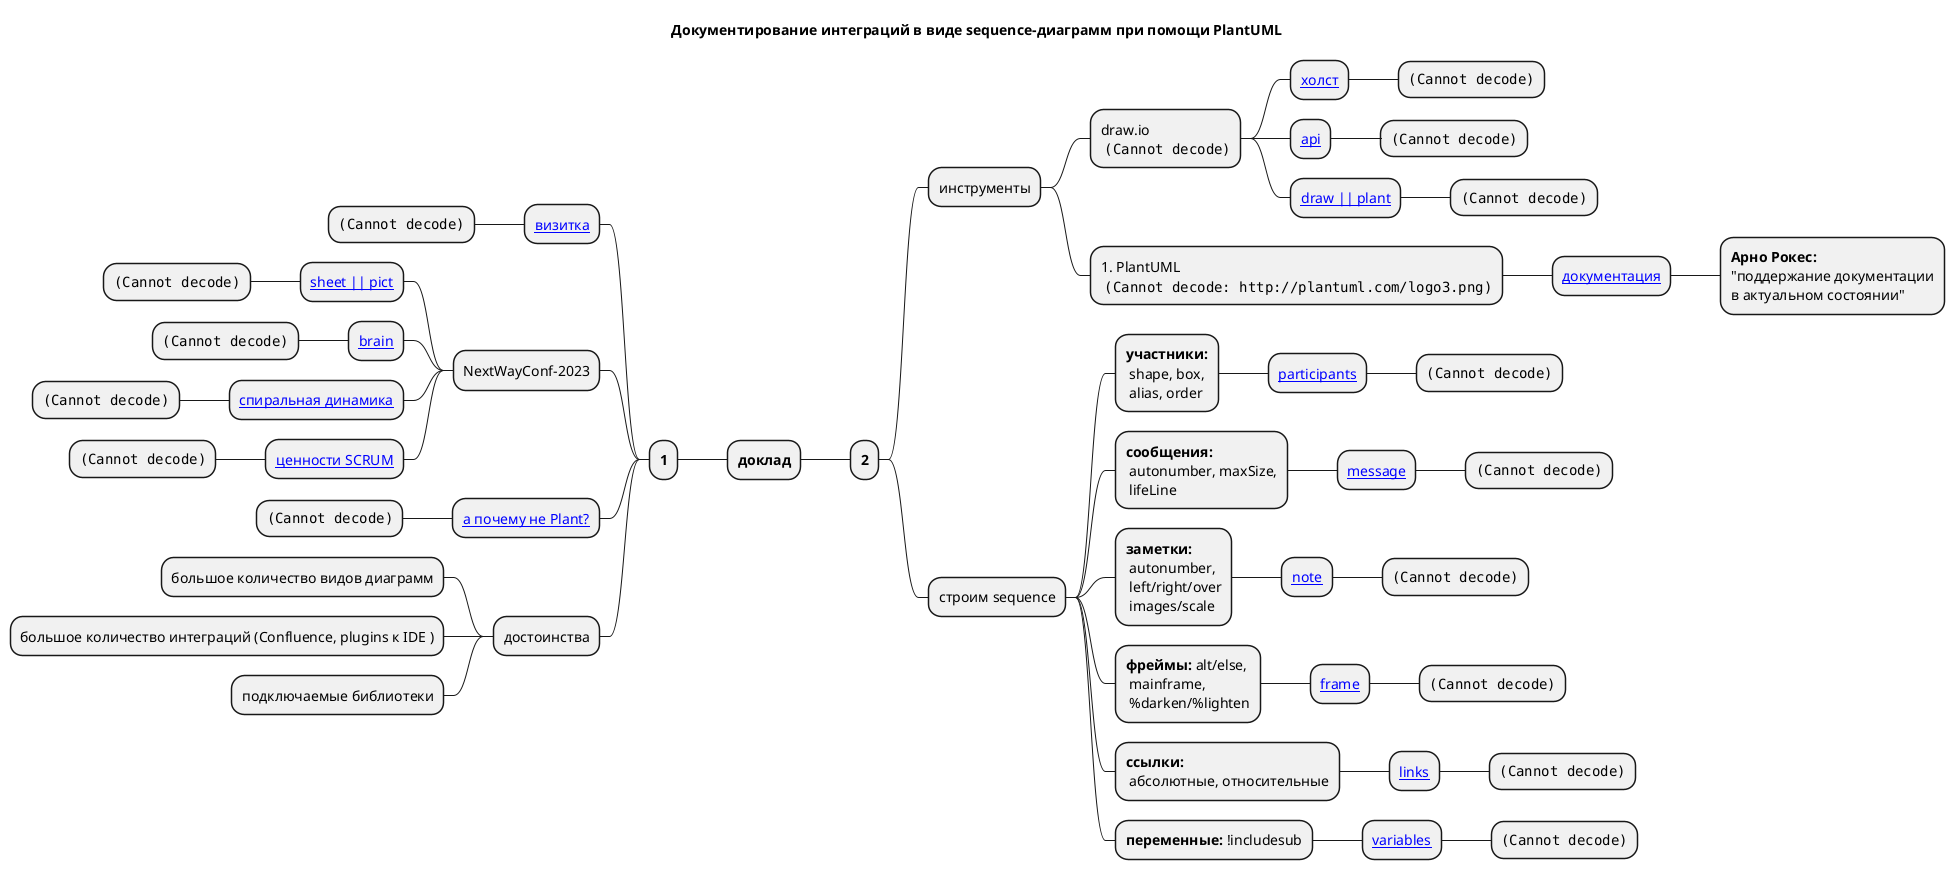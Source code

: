 @startmindmap
'https://plantuml.com/mindmap-diagram
skinparam wrapWidth 1000

title Документирование интеграций в виде sequence-диаграмм при помощи PlantUML

* **доклад**
left side
** **1**
*** [[/images/about_me.png визитка]]
**** <img:/images/about_me.png{scale=0.03}>
*** NextWayConf-2023
**** [[/images/sheet.png sheet || pict]]
***** <img:/images/sheet.png{scale=0.03}>
**** [[/images/brain.png brain]]
***** <img:/images/brain.png{scale=0.03}>
**** [[/images/spiral.png cпиральная динамика]]
***** <img:/images/spiral.png{scale=0.03}>
**** [[/images/scrum.png ценности SCRUM]]
***** <img:/images/scrum.png{scale=0.03}>
*** [[/images/scrum.png а почему не Plant?]]
**** <img:/images/plant.png{scale=0.03}>
right side
** **2**
*** инструменты
**** draw.io \n <img:/images/draw_logo.jpeg{scale=0.10}>
***** [[/images/draw.png холст]]
****** <img:/images/draw.png{scale=0.03}>
***** [[/images/draw_api.png api]]
****** <img:/images/draw_api.png{scale=0.03}>
***** [[/images/draw_plant.png draw || plant]]
****** <img:/images/draw_plant.png{scale=0.03}>
**** 1. PlantUML \n <img:http://plantuml.com/logo3.png{scale=0.5}>
***** [[https://plantuml.com/ru/ документация]]
****** **Арно Рокес:** \n"поддержание документации \nв актуальном состоянии"
*** строим sequence
****  **участники:** \n shape, box,\n alias, order
***** [[/images/participants.png participants]]
****** <img:/images/participants.png{scale=0.25}>

****  **сообщения:** \n autonumber, maxSize, \n lifeLine
***** [[/images/message.png message]]
****** <img:/images/message.png{scale=0.08}>

**** **заметки:** \n autonumber, \n left/right/over \n images/scale
***** [[/images/note.png note]]
****** <img:/images/note.png{scale=0.06}>

**** **фреймы:** alt/else, \n mainframe,\n %darken/%lighten
***** [[/images/frame.png frame]]
****** <img:/images/frame.png{scale=0.06}>

**** **ссылки:** \n абсолютные, относительные
***** [[/images/links.png links]]
****** <img:/images/links.png{scale=0.06}>

**** **переменные:** !includesub
***** [[/images/variables.png variables]]
****** <img:/images/variables.png{scale=0.06}>

left side
*** достоинства
**** большое количество видов диаграмм
**** большое количество интеграций (Confluence, plugins к IDE )
**** подключаемые библиотеки


@endmindmap
